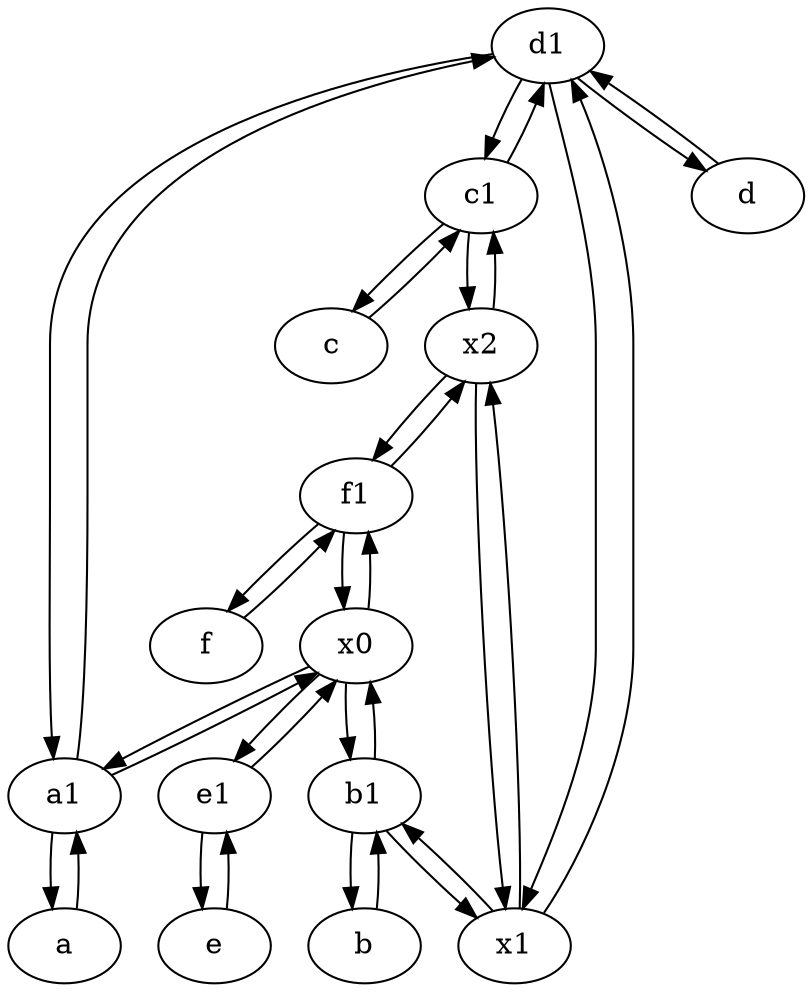 digraph  {
	d1 [pos="25,30!"];
	x0;
	b [pos="50,20!"];
	e [pos="30,50!"];
	a [pos="40,10!"];
	x2;
	f1;
	e1 [pos="25,45!"];
	f [pos="15,45!"];
	c1 [pos="30,15!"];
	d [pos="20,30!"];
	a1 [pos="40,15!"];
	c [pos="20,10!"];
	x1;
	b1 [pos="45,20!"];
	d1 -> a1;
	x0 -> f1;
	x1 -> b1;
	e1 -> x0;
	x0 -> a1;
	e1 -> e;
	x1 -> d1;
	d1 -> x1;
	x2 -> c1;
	c1 -> c;
	d -> d1;
	f1 -> x0;
	a1 -> x0;
	x0 -> e1;
	x1 -> x2;
	d1 -> d;
	f1 -> f;
	f -> f1;
	b1 -> x0;
	e -> e1;
	x2 -> x1;
	c1 -> x2;
	b1 -> b;
	a1 -> d1;
	a1 -> a;
	d1 -> c1;
	x0 -> b1;
	b1 -> x1;
	x2 -> f1;
	f1 -> x2;
	b -> b1;
	c -> c1;
	c1 -> d1;
	a -> a1;

	}